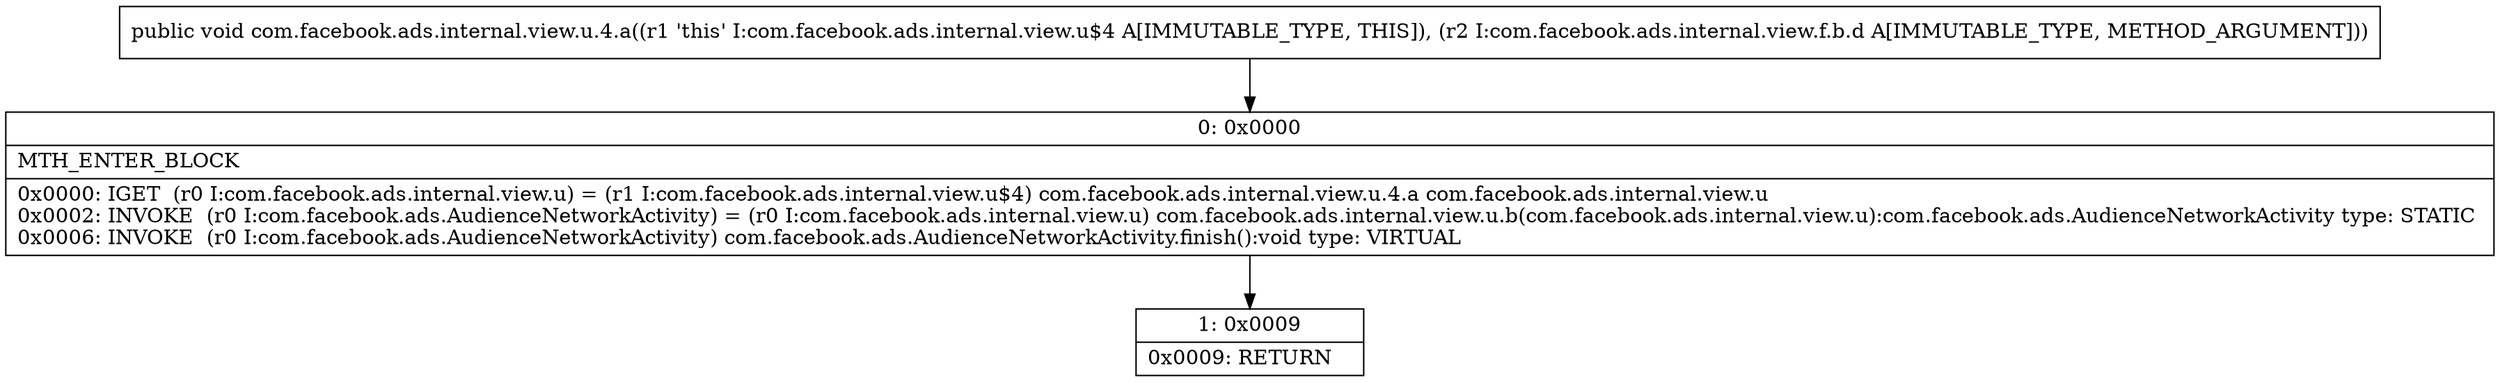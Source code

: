 digraph "CFG forcom.facebook.ads.internal.view.u.4.a(Lcom\/facebook\/ads\/internal\/view\/f\/b\/d;)V" {
Node_0 [shape=record,label="{0\:\ 0x0000|MTH_ENTER_BLOCK\l|0x0000: IGET  (r0 I:com.facebook.ads.internal.view.u) = (r1 I:com.facebook.ads.internal.view.u$4) com.facebook.ads.internal.view.u.4.a com.facebook.ads.internal.view.u \l0x0002: INVOKE  (r0 I:com.facebook.ads.AudienceNetworkActivity) = (r0 I:com.facebook.ads.internal.view.u) com.facebook.ads.internal.view.u.b(com.facebook.ads.internal.view.u):com.facebook.ads.AudienceNetworkActivity type: STATIC \l0x0006: INVOKE  (r0 I:com.facebook.ads.AudienceNetworkActivity) com.facebook.ads.AudienceNetworkActivity.finish():void type: VIRTUAL \l}"];
Node_1 [shape=record,label="{1\:\ 0x0009|0x0009: RETURN   \l}"];
MethodNode[shape=record,label="{public void com.facebook.ads.internal.view.u.4.a((r1 'this' I:com.facebook.ads.internal.view.u$4 A[IMMUTABLE_TYPE, THIS]), (r2 I:com.facebook.ads.internal.view.f.b.d A[IMMUTABLE_TYPE, METHOD_ARGUMENT])) }"];
MethodNode -> Node_0;
Node_0 -> Node_1;
}

